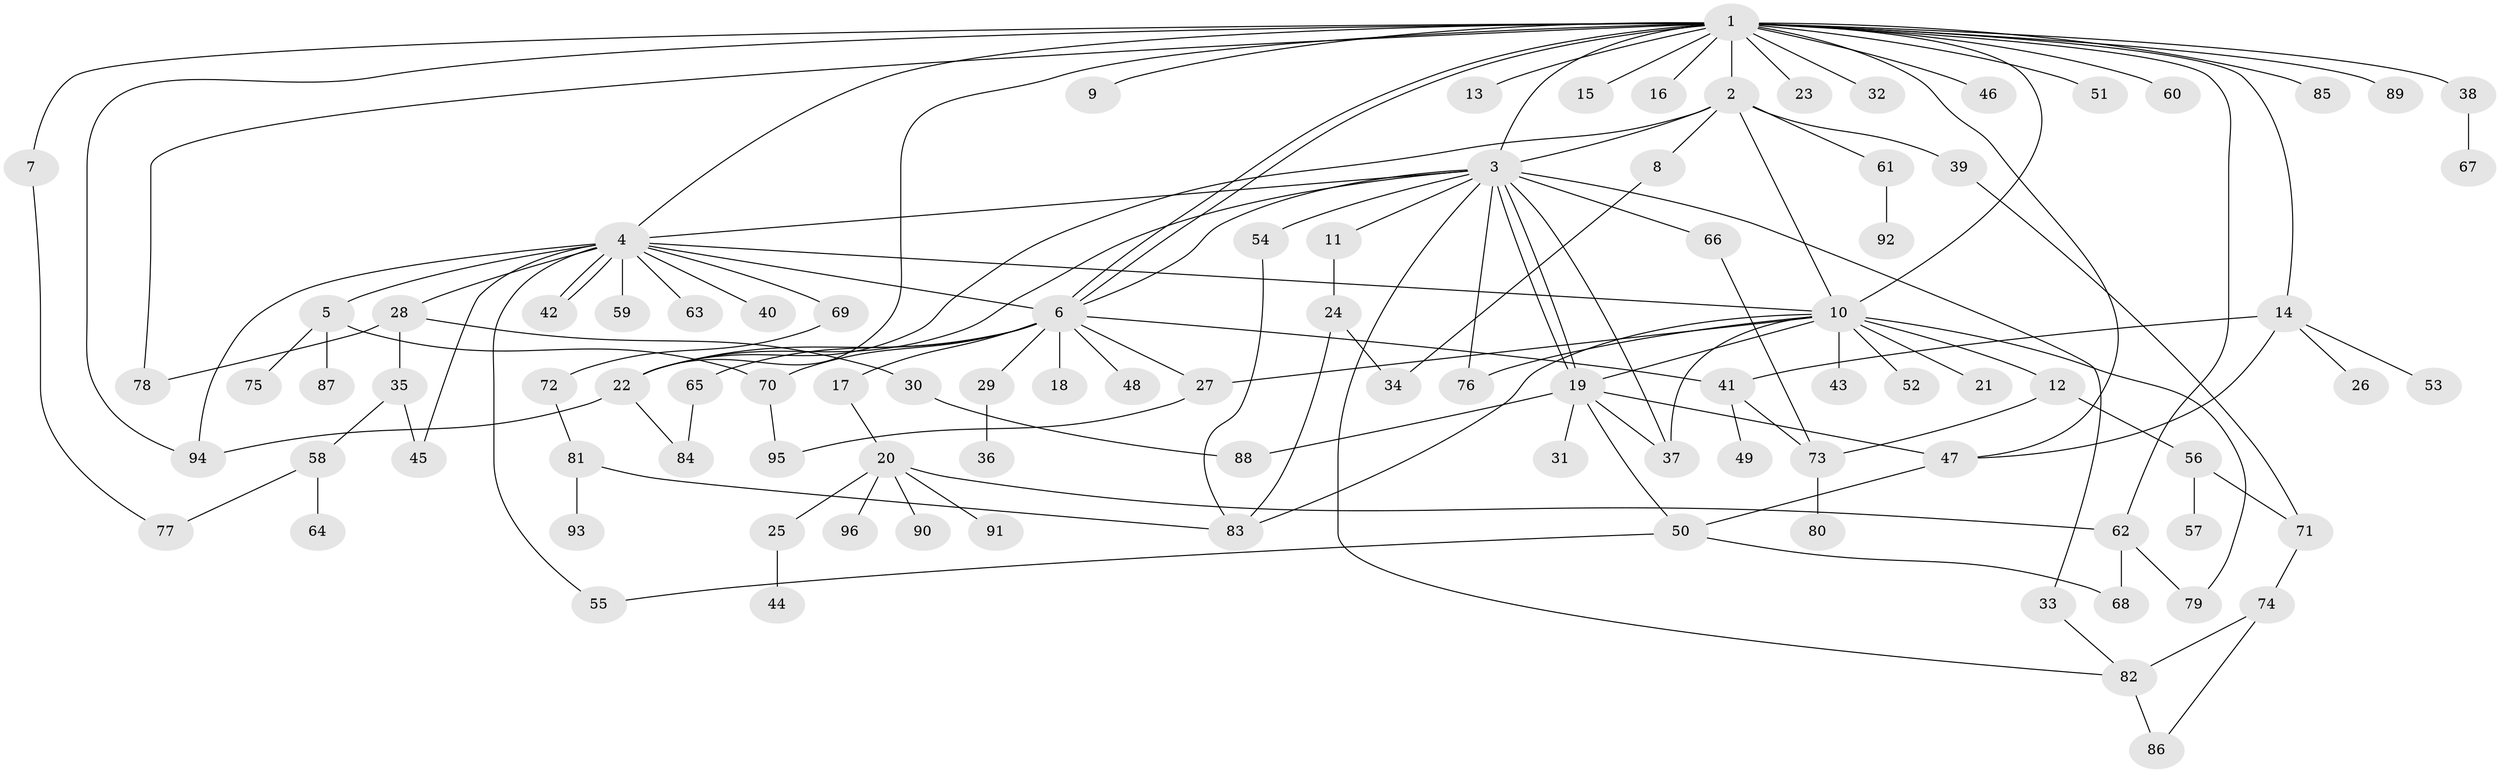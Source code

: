 // Generated by graph-tools (version 1.1) at 2025/01/03/09/25 03:01:40]
// undirected, 96 vertices, 139 edges
graph export_dot {
graph [start="1"]
  node [color=gray90,style=filled];
  1;
  2;
  3;
  4;
  5;
  6;
  7;
  8;
  9;
  10;
  11;
  12;
  13;
  14;
  15;
  16;
  17;
  18;
  19;
  20;
  21;
  22;
  23;
  24;
  25;
  26;
  27;
  28;
  29;
  30;
  31;
  32;
  33;
  34;
  35;
  36;
  37;
  38;
  39;
  40;
  41;
  42;
  43;
  44;
  45;
  46;
  47;
  48;
  49;
  50;
  51;
  52;
  53;
  54;
  55;
  56;
  57;
  58;
  59;
  60;
  61;
  62;
  63;
  64;
  65;
  66;
  67;
  68;
  69;
  70;
  71;
  72;
  73;
  74;
  75;
  76;
  77;
  78;
  79;
  80;
  81;
  82;
  83;
  84;
  85;
  86;
  87;
  88;
  89;
  90;
  91;
  92;
  93;
  94;
  95;
  96;
  1 -- 2;
  1 -- 3;
  1 -- 4;
  1 -- 6;
  1 -- 6;
  1 -- 7;
  1 -- 9;
  1 -- 10;
  1 -- 13;
  1 -- 14;
  1 -- 15;
  1 -- 16;
  1 -- 22;
  1 -- 23;
  1 -- 32;
  1 -- 38;
  1 -- 46;
  1 -- 47;
  1 -- 51;
  1 -- 60;
  1 -- 62;
  1 -- 78;
  1 -- 85;
  1 -- 89;
  1 -- 94;
  2 -- 3;
  2 -- 8;
  2 -- 10;
  2 -- 22;
  2 -- 39;
  2 -- 61;
  3 -- 4;
  3 -- 6;
  3 -- 11;
  3 -- 19;
  3 -- 19;
  3 -- 22;
  3 -- 33;
  3 -- 37;
  3 -- 54;
  3 -- 66;
  3 -- 76;
  3 -- 82;
  4 -- 5;
  4 -- 6;
  4 -- 10;
  4 -- 28;
  4 -- 40;
  4 -- 42;
  4 -- 42;
  4 -- 45;
  4 -- 55;
  4 -- 59;
  4 -- 63;
  4 -- 69;
  4 -- 94;
  5 -- 70;
  5 -- 75;
  5 -- 87;
  6 -- 17;
  6 -- 18;
  6 -- 22;
  6 -- 27;
  6 -- 29;
  6 -- 41;
  6 -- 48;
  6 -- 65;
  6 -- 70;
  7 -- 77;
  8 -- 34;
  10 -- 12;
  10 -- 19;
  10 -- 21;
  10 -- 27;
  10 -- 37;
  10 -- 43;
  10 -- 52;
  10 -- 76;
  10 -- 79;
  10 -- 83;
  11 -- 24;
  12 -- 56;
  12 -- 73;
  14 -- 26;
  14 -- 41;
  14 -- 47;
  14 -- 53;
  17 -- 20;
  19 -- 31;
  19 -- 37;
  19 -- 47;
  19 -- 50;
  19 -- 88;
  20 -- 25;
  20 -- 62;
  20 -- 90;
  20 -- 91;
  20 -- 96;
  22 -- 84;
  22 -- 94;
  24 -- 34;
  24 -- 83;
  25 -- 44;
  27 -- 95;
  28 -- 30;
  28 -- 35;
  28 -- 78;
  29 -- 36;
  30 -- 88;
  33 -- 82;
  35 -- 45;
  35 -- 58;
  38 -- 67;
  39 -- 71;
  41 -- 49;
  41 -- 73;
  47 -- 50;
  50 -- 55;
  50 -- 68;
  54 -- 83;
  56 -- 57;
  56 -- 71;
  58 -- 64;
  58 -- 77;
  61 -- 92;
  62 -- 68;
  62 -- 79;
  65 -- 84;
  66 -- 73;
  69 -- 72;
  70 -- 95;
  71 -- 74;
  72 -- 81;
  73 -- 80;
  74 -- 82;
  74 -- 86;
  81 -- 83;
  81 -- 93;
  82 -- 86;
}

